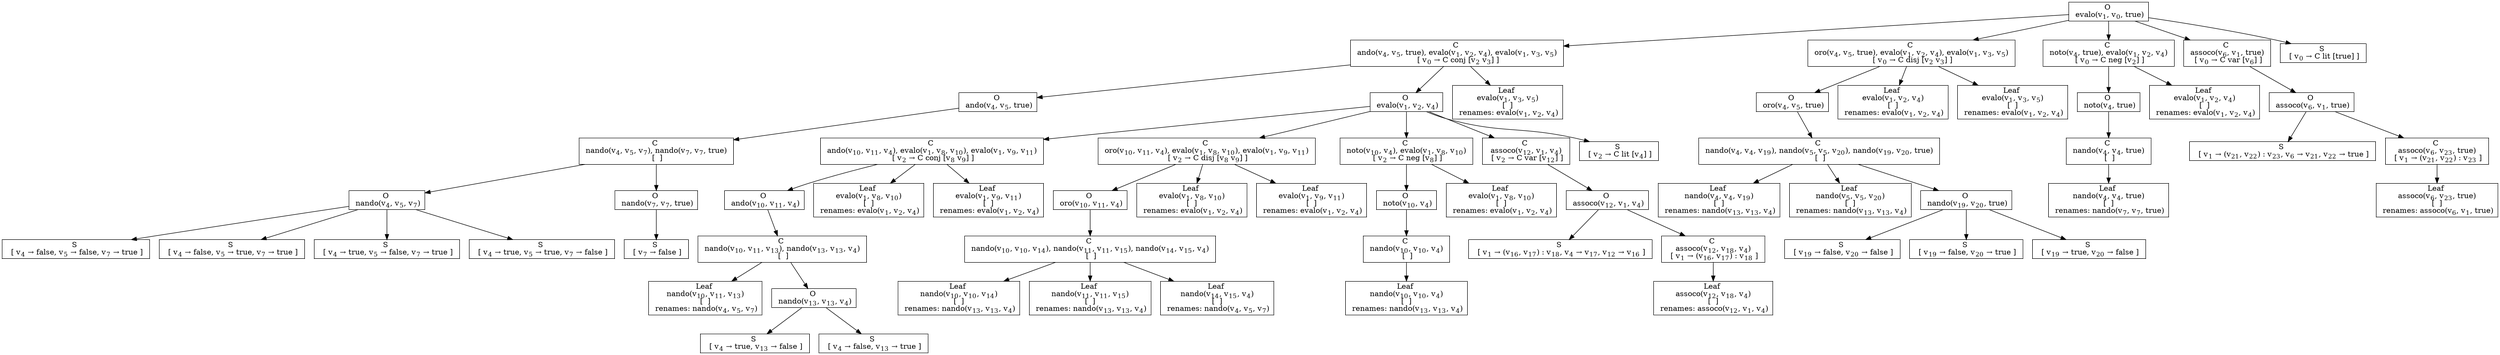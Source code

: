 digraph {
    graph [rankdir=TB
          ,bgcolor=transparent];
    node [shape=box
         ,fillcolor=white
         ,style=filled];
    0 [label=<O <BR/> evalo(v<SUB>1</SUB>, v<SUB>0</SUB>, true)>];
    1 [label=<C <BR/> ando(v<SUB>4</SUB>, v<SUB>5</SUB>, true), evalo(v<SUB>1</SUB>, v<SUB>2</SUB>, v<SUB>4</SUB>), evalo(v<SUB>1</SUB>, v<SUB>3</SUB>, v<SUB>5</SUB>) <BR/>  [ v<SUB>0</SUB> &rarr; C conj [v<SUB>2</SUB> v<SUB>3</SUB>] ] >];
    2 [label=<C <BR/> oro(v<SUB>4</SUB>, v<SUB>5</SUB>, true), evalo(v<SUB>1</SUB>, v<SUB>2</SUB>, v<SUB>4</SUB>), evalo(v<SUB>1</SUB>, v<SUB>3</SUB>, v<SUB>5</SUB>) <BR/>  [ v<SUB>0</SUB> &rarr; C disj [v<SUB>2</SUB> v<SUB>3</SUB>] ] >];
    3 [label=<C <BR/> noto(v<SUB>4</SUB>, true), evalo(v<SUB>1</SUB>, v<SUB>2</SUB>, v<SUB>4</SUB>) <BR/>  [ v<SUB>0</SUB> &rarr; C neg [v<SUB>2</SUB>] ] >];
    4 [label=<C <BR/> assoco(v<SUB>6</SUB>, v<SUB>1</SUB>, true) <BR/>  [ v<SUB>0</SUB> &rarr; C var [v<SUB>6</SUB>] ] >];
    5 [label=<S <BR/>  [ v<SUB>0</SUB> &rarr; C lit [true] ] >];
    6 [label=<O <BR/> ando(v<SUB>4</SUB>, v<SUB>5</SUB>, true)>];
    7 [label=<O <BR/> evalo(v<SUB>1</SUB>, v<SUB>2</SUB>, v<SUB>4</SUB>)>];
    8 [label=<Leaf <BR/> evalo(v<SUB>1</SUB>, v<SUB>3</SUB>, v<SUB>5</SUB>) <BR/>  [  ]  <BR/> renames: evalo(v<SUB>1</SUB>, v<SUB>2</SUB>, v<SUB>4</SUB>)>];
    9 [label=<C <BR/> nando(v<SUB>4</SUB>, v<SUB>5</SUB>, v<SUB>7</SUB>), nando(v<SUB>7</SUB>, v<SUB>7</SUB>, true) <BR/>  [  ] >];
    10 [label=<O <BR/> nando(v<SUB>4</SUB>, v<SUB>5</SUB>, v<SUB>7</SUB>)>];
    11 [label=<O <BR/> nando(v<SUB>7</SUB>, v<SUB>7</SUB>, true)>];
    12 [label=<S <BR/>  [ v<SUB>4</SUB> &rarr; false, v<SUB>5</SUB> &rarr; false, v<SUB>7</SUB> &rarr; true ] >];
    13 [label=<S <BR/>  [ v<SUB>4</SUB> &rarr; false, v<SUB>5</SUB> &rarr; true, v<SUB>7</SUB> &rarr; true ] >];
    14 [label=<S <BR/>  [ v<SUB>4</SUB> &rarr; true, v<SUB>5</SUB> &rarr; false, v<SUB>7</SUB> &rarr; true ] >];
    15 [label=<S <BR/>  [ v<SUB>4</SUB> &rarr; true, v<SUB>5</SUB> &rarr; true, v<SUB>7</SUB> &rarr; false ] >];
    16 [label=<S <BR/>  [ v<SUB>7</SUB> &rarr; false ] >];
    17 [label=<C <BR/> ando(v<SUB>10</SUB>, v<SUB>11</SUB>, v<SUB>4</SUB>), evalo(v<SUB>1</SUB>, v<SUB>8</SUB>, v<SUB>10</SUB>), evalo(v<SUB>1</SUB>, v<SUB>9</SUB>, v<SUB>11</SUB>) <BR/>  [ v<SUB>2</SUB> &rarr; C conj [v<SUB>8</SUB> v<SUB>9</SUB>] ] >];
    18 [label=<C <BR/> oro(v<SUB>10</SUB>, v<SUB>11</SUB>, v<SUB>4</SUB>), evalo(v<SUB>1</SUB>, v<SUB>8</SUB>, v<SUB>10</SUB>), evalo(v<SUB>1</SUB>, v<SUB>9</SUB>, v<SUB>11</SUB>) <BR/>  [ v<SUB>2</SUB> &rarr; C disj [v<SUB>8</SUB> v<SUB>9</SUB>] ] >];
    19 [label=<C <BR/> noto(v<SUB>10</SUB>, v<SUB>4</SUB>), evalo(v<SUB>1</SUB>, v<SUB>8</SUB>, v<SUB>10</SUB>) <BR/>  [ v<SUB>2</SUB> &rarr; C neg [v<SUB>8</SUB>] ] >];
    20 [label=<C <BR/> assoco(v<SUB>12</SUB>, v<SUB>1</SUB>, v<SUB>4</SUB>) <BR/>  [ v<SUB>2</SUB> &rarr; C var [v<SUB>12</SUB>] ] >];
    21 [label=<S <BR/>  [ v<SUB>2</SUB> &rarr; C lit [v<SUB>4</SUB>] ] >];
    22 [label=<O <BR/> ando(v<SUB>10</SUB>, v<SUB>11</SUB>, v<SUB>4</SUB>)>];
    23 [label=<Leaf <BR/> evalo(v<SUB>1</SUB>, v<SUB>8</SUB>, v<SUB>10</SUB>) <BR/>  [  ]  <BR/> renames: evalo(v<SUB>1</SUB>, v<SUB>2</SUB>, v<SUB>4</SUB>)>];
    24 [label=<Leaf <BR/> evalo(v<SUB>1</SUB>, v<SUB>9</SUB>, v<SUB>11</SUB>) <BR/>  [  ]  <BR/> renames: evalo(v<SUB>1</SUB>, v<SUB>2</SUB>, v<SUB>4</SUB>)>];
    25 [label=<C <BR/> nando(v<SUB>10</SUB>, v<SUB>11</SUB>, v<SUB>13</SUB>), nando(v<SUB>13</SUB>, v<SUB>13</SUB>, v<SUB>4</SUB>) <BR/>  [  ] >];
    26 [label=<Leaf <BR/> nando(v<SUB>10</SUB>, v<SUB>11</SUB>, v<SUB>13</SUB>) <BR/>  [  ]  <BR/> renames: nando(v<SUB>4</SUB>, v<SUB>5</SUB>, v<SUB>7</SUB>)>];
    27 [label=<O <BR/> nando(v<SUB>13</SUB>, v<SUB>13</SUB>, v<SUB>4</SUB>)>];
    28 [label=<S <BR/>  [ v<SUB>4</SUB> &rarr; true, v<SUB>13</SUB> &rarr; false ] >];
    29 [label=<S <BR/>  [ v<SUB>4</SUB> &rarr; false, v<SUB>13</SUB> &rarr; true ] >];
    30 [label=<O <BR/> oro(v<SUB>10</SUB>, v<SUB>11</SUB>, v<SUB>4</SUB>)>];
    31 [label=<Leaf <BR/> evalo(v<SUB>1</SUB>, v<SUB>8</SUB>, v<SUB>10</SUB>) <BR/>  [  ]  <BR/> renames: evalo(v<SUB>1</SUB>, v<SUB>2</SUB>, v<SUB>4</SUB>)>];
    32 [label=<Leaf <BR/> evalo(v<SUB>1</SUB>, v<SUB>9</SUB>, v<SUB>11</SUB>) <BR/>  [  ]  <BR/> renames: evalo(v<SUB>1</SUB>, v<SUB>2</SUB>, v<SUB>4</SUB>)>];
    33 [label=<C <BR/> nando(v<SUB>10</SUB>, v<SUB>10</SUB>, v<SUB>14</SUB>), nando(v<SUB>11</SUB>, v<SUB>11</SUB>, v<SUB>15</SUB>), nando(v<SUB>14</SUB>, v<SUB>15</SUB>, v<SUB>4</SUB>) <BR/>  [  ] >];
    34 [label=<Leaf <BR/> nando(v<SUB>10</SUB>, v<SUB>10</SUB>, v<SUB>14</SUB>) <BR/>  [  ]  <BR/> renames: nando(v<SUB>13</SUB>, v<SUB>13</SUB>, v<SUB>4</SUB>)>];
    35 [label=<Leaf <BR/> nando(v<SUB>11</SUB>, v<SUB>11</SUB>, v<SUB>15</SUB>) <BR/>  [  ]  <BR/> renames: nando(v<SUB>13</SUB>, v<SUB>13</SUB>, v<SUB>4</SUB>)>];
    36 [label=<Leaf <BR/> nando(v<SUB>14</SUB>, v<SUB>15</SUB>, v<SUB>4</SUB>) <BR/>  [  ]  <BR/> renames: nando(v<SUB>4</SUB>, v<SUB>5</SUB>, v<SUB>7</SUB>)>];
    37 [label=<O <BR/> noto(v<SUB>10</SUB>, v<SUB>4</SUB>)>];
    38 [label=<Leaf <BR/> evalo(v<SUB>1</SUB>, v<SUB>8</SUB>, v<SUB>10</SUB>) <BR/>  [  ]  <BR/> renames: evalo(v<SUB>1</SUB>, v<SUB>2</SUB>, v<SUB>4</SUB>)>];
    39 [label=<C <BR/> nando(v<SUB>10</SUB>, v<SUB>10</SUB>, v<SUB>4</SUB>) <BR/>  [  ] >];
    40 [label=<Leaf <BR/> nando(v<SUB>10</SUB>, v<SUB>10</SUB>, v<SUB>4</SUB>) <BR/>  [  ]  <BR/> renames: nando(v<SUB>13</SUB>, v<SUB>13</SUB>, v<SUB>4</SUB>)>];
    41 [label=<O <BR/> assoco(v<SUB>12</SUB>, v<SUB>1</SUB>, v<SUB>4</SUB>)>];
    42 [label=<S <BR/>  [ v<SUB>1</SUB> &rarr; (v<SUB>16</SUB>, v<SUB>17</SUB>) : v<SUB>18</SUB>, v<SUB>4</SUB> &rarr; v<SUB>17</SUB>, v<SUB>12</SUB> &rarr; v<SUB>16</SUB> ] >];
    43 [label=<C <BR/> assoco(v<SUB>12</SUB>, v<SUB>18</SUB>, v<SUB>4</SUB>) <BR/>  [ v<SUB>1</SUB> &rarr; (v<SUB>16</SUB>, v<SUB>17</SUB>) : v<SUB>18</SUB> ] >];
    44 [label=<Leaf <BR/> assoco(v<SUB>12</SUB>, v<SUB>18</SUB>, v<SUB>4</SUB>) <BR/>  [  ]  <BR/> renames: assoco(v<SUB>12</SUB>, v<SUB>1</SUB>, v<SUB>4</SUB>)>];
    45 [label=<O <BR/> oro(v<SUB>4</SUB>, v<SUB>5</SUB>, true)>];
    46 [label=<Leaf <BR/> evalo(v<SUB>1</SUB>, v<SUB>2</SUB>, v<SUB>4</SUB>) <BR/>  [  ]  <BR/> renames: evalo(v<SUB>1</SUB>, v<SUB>2</SUB>, v<SUB>4</SUB>)>];
    47 [label=<Leaf <BR/> evalo(v<SUB>1</SUB>, v<SUB>3</SUB>, v<SUB>5</SUB>) <BR/>  [  ]  <BR/> renames: evalo(v<SUB>1</SUB>, v<SUB>2</SUB>, v<SUB>4</SUB>)>];
    48 [label=<C <BR/> nando(v<SUB>4</SUB>, v<SUB>4</SUB>, v<SUB>19</SUB>), nando(v<SUB>5</SUB>, v<SUB>5</SUB>, v<SUB>20</SUB>), nando(v<SUB>19</SUB>, v<SUB>20</SUB>, true) <BR/>  [  ] >];
    49 [label=<Leaf <BR/> nando(v<SUB>4</SUB>, v<SUB>4</SUB>, v<SUB>19</SUB>) <BR/>  [  ]  <BR/> renames: nando(v<SUB>13</SUB>, v<SUB>13</SUB>, v<SUB>4</SUB>)>];
    50 [label=<Leaf <BR/> nando(v<SUB>5</SUB>, v<SUB>5</SUB>, v<SUB>20</SUB>) <BR/>  [  ]  <BR/> renames: nando(v<SUB>13</SUB>, v<SUB>13</SUB>, v<SUB>4</SUB>)>];
    51 [label=<O <BR/> nando(v<SUB>19</SUB>, v<SUB>20</SUB>, true)>];
    52 [label=<S <BR/>  [ v<SUB>19</SUB> &rarr; false, v<SUB>20</SUB> &rarr; false ] >];
    53 [label=<S <BR/>  [ v<SUB>19</SUB> &rarr; false, v<SUB>20</SUB> &rarr; true ] >];
    54 [label=<S <BR/>  [ v<SUB>19</SUB> &rarr; true, v<SUB>20</SUB> &rarr; false ] >];
    55 [label=<O <BR/> noto(v<SUB>4</SUB>, true)>];
    56 [label=<Leaf <BR/> evalo(v<SUB>1</SUB>, v<SUB>2</SUB>, v<SUB>4</SUB>) <BR/>  [  ]  <BR/> renames: evalo(v<SUB>1</SUB>, v<SUB>2</SUB>, v<SUB>4</SUB>)>];
    57 [label=<C <BR/> nando(v<SUB>4</SUB>, v<SUB>4</SUB>, true) <BR/>  [  ] >];
    58 [label=<Leaf <BR/> nando(v<SUB>4</SUB>, v<SUB>4</SUB>, true) <BR/>  [  ]  <BR/> renames: nando(v<SUB>7</SUB>, v<SUB>7</SUB>, true)>];
    59 [label=<O <BR/> assoco(v<SUB>6</SUB>, v<SUB>1</SUB>, true)>];
    60 [label=<S <BR/>  [ v<SUB>1</SUB> &rarr; (v<SUB>21</SUB>, v<SUB>22</SUB>) : v<SUB>23</SUB>, v<SUB>6</SUB> &rarr; v<SUB>21</SUB>, v<SUB>22</SUB> &rarr; true ] >];
    61 [label=<C <BR/> assoco(v<SUB>6</SUB>, v<SUB>23</SUB>, true) <BR/>  [ v<SUB>1</SUB> &rarr; (v<SUB>21</SUB>, v<SUB>22</SUB>) : v<SUB>23</SUB> ] >];
    62 [label=<Leaf <BR/> assoco(v<SUB>6</SUB>, v<SUB>23</SUB>, true) <BR/>  [  ]  <BR/> renames: assoco(v<SUB>6</SUB>, v<SUB>1</SUB>, true)>];
    0 -> 1 [label=""];
    0 -> 2 [label=""];
    0 -> 3 [label=""];
    0 -> 4 [label=""];
    0 -> 5 [label=""];
    1 -> 6 [label=""];
    1 -> 7 [label=""];
    1 -> 8 [label=""];
    2 -> 45 [label=""];
    2 -> 46 [label=""];
    2 -> 47 [label=""];
    3 -> 55 [label=""];
    3 -> 56 [label=""];
    4 -> 59 [label=""];
    6 -> 9 [label=""];
    7 -> 17 [label=""];
    7 -> 18 [label=""];
    7 -> 19 [label=""];
    7 -> 20 [label=""];
    7 -> 21 [label=""];
    9 -> 10 [label=""];
    9 -> 11 [label=""];
    10 -> 12 [label=""];
    10 -> 13 [label=""];
    10 -> 14 [label=""];
    10 -> 15 [label=""];
    11 -> 16 [label=""];
    17 -> 22 [label=""];
    17 -> 23 [label=""];
    17 -> 24 [label=""];
    18 -> 30 [label=""];
    18 -> 31 [label=""];
    18 -> 32 [label=""];
    19 -> 37 [label=""];
    19 -> 38 [label=""];
    20 -> 41 [label=""];
    22 -> 25 [label=""];
    25 -> 26 [label=""];
    25 -> 27 [label=""];
    27 -> 28 [label=""];
    27 -> 29 [label=""];
    30 -> 33 [label=""];
    33 -> 34 [label=""];
    33 -> 35 [label=""];
    33 -> 36 [label=""];
    37 -> 39 [label=""];
    39 -> 40 [label=""];
    41 -> 42 [label=""];
    41 -> 43 [label=""];
    43 -> 44 [label=""];
    45 -> 48 [label=""];
    48 -> 49 [label=""];
    48 -> 50 [label=""];
    48 -> 51 [label=""];
    51 -> 52 [label=""];
    51 -> 53 [label=""];
    51 -> 54 [label=""];
    55 -> 57 [label=""];
    57 -> 58 [label=""];
    59 -> 60 [label=""];
    59 -> 61 [label=""];
    61 -> 62 [label=""];
}
